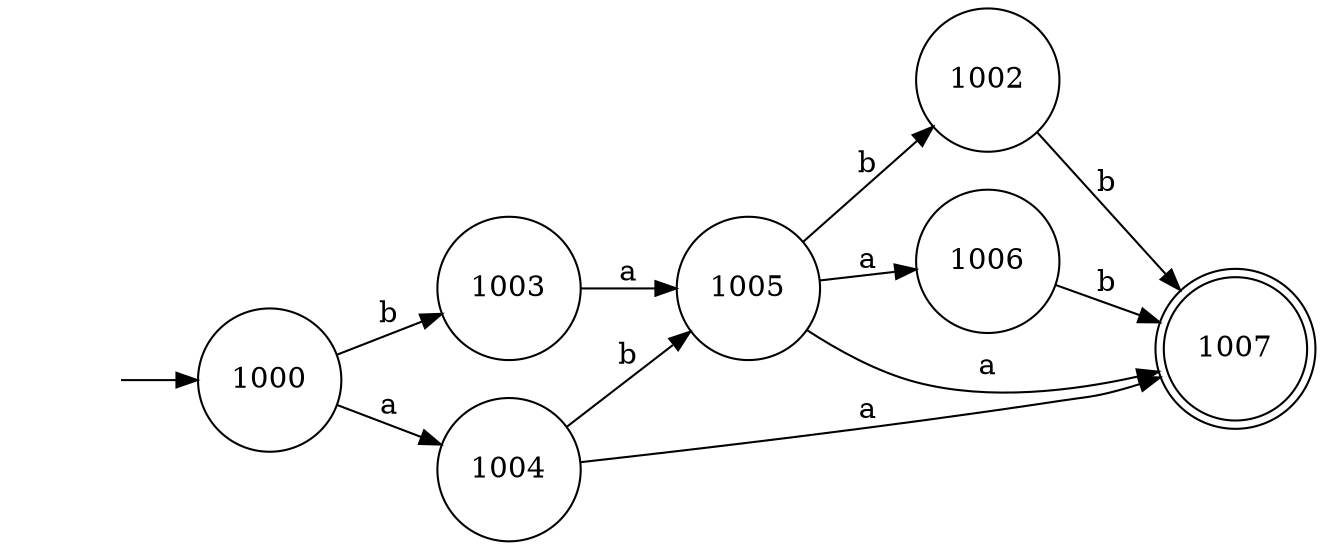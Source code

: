 digraph myAutomaton 
 { 
 rankdir=LR; 
 "" [shape=none] 
"1000" [shape=circle]
"1002" [shape=circle]
"1003" [shape=circle]
"1004" [shape=circle]
"1005" [shape=circle]
"1006" [shape=circle]
"1007" [shape=doublecircle]
"" -> "1000" [label=""]
"1004" -> "1007" [label="a"]
"1005" -> "1007" [label="a"]
"1005" -> "1002" [label="b"]
"1003" -> "1005" [label="a"]
"1005" -> "1006" [label="a"]
"1004" -> "1005" [label="b"]
"1006" -> "1007" [label="b"]
"1000" -> "1004" [label="a"]
"1002" -> "1007" [label="b"]
"1000" -> "1003" [label="b"]
}